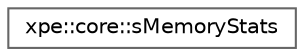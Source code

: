 digraph "Graphical Class Hierarchy"
{
 // LATEX_PDF_SIZE
  bgcolor="transparent";
  edge [fontname=Helvetica,fontsize=10,labelfontname=Helvetica,labelfontsize=10];
  node [fontname=Helvetica,fontsize=10,shape=box,height=0.2,width=0.4];
  rankdir="LR";
  Node0 [id="Node000000",label="xpe::core::sMemoryStats",height=0.2,width=0.4,color="grey40", fillcolor="white", style="filled",URL="$structxpe_1_1core_1_1s_memory_stats.html",tooltip=" "];
}
